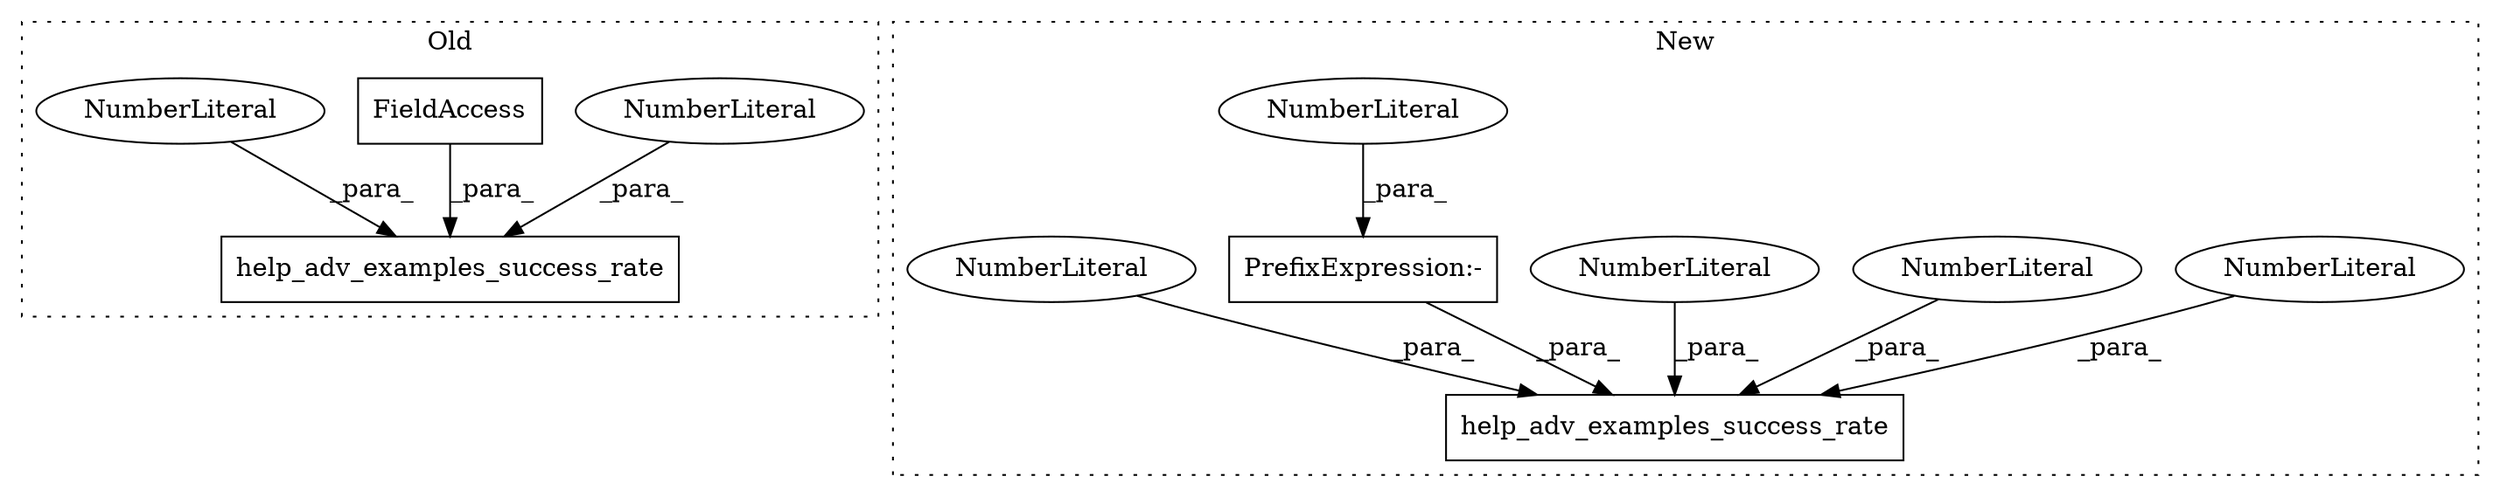 digraph G {
subgraph cluster0 {
1 [label="help_adv_examples_success_rate" a="32" s="5980,6053" l="31,1" shape="box"];
3 [label="NumberLiteral" a="34" s="6051" l="2" shape="ellipse"];
7 [label="FieldAccess" a="22" s="6011" l="10" shape="box"];
11 [label="NumberLiteral" a="34" s="6046" l="4" shape="ellipse"];
label = "Old";
style="dotted";
}
subgraph cluster1 {
2 [label="help_adv_examples_success_rate" a="32" s="5879,5928" l="31,1" shape="box"];
4 [label="NumberLiteral" a="34" s="5921" l="4" shape="ellipse"];
5 [label="NumberLiteral" a="34" s="5912" l="3" shape="ellipse"];
6 [label="NumberLiteral" a="34" s="5910" l="1" shape="ellipse"];
8 [label="PrefixExpression:-" a="38" s="5916" l="1" shape="box"];
9 [label="NumberLiteral" a="34" s="5917" l="1" shape="ellipse"];
10 [label="NumberLiteral" a="34" s="5926" l="2" shape="ellipse"];
label = "New";
style="dotted";
}
3 -> 1 [label="_para_"];
4 -> 2 [label="_para_"];
5 -> 2 [label="_para_"];
6 -> 2 [label="_para_"];
7 -> 1 [label="_para_"];
8 -> 2 [label="_para_"];
9 -> 8 [label="_para_"];
10 -> 2 [label="_para_"];
11 -> 1 [label="_para_"];
}